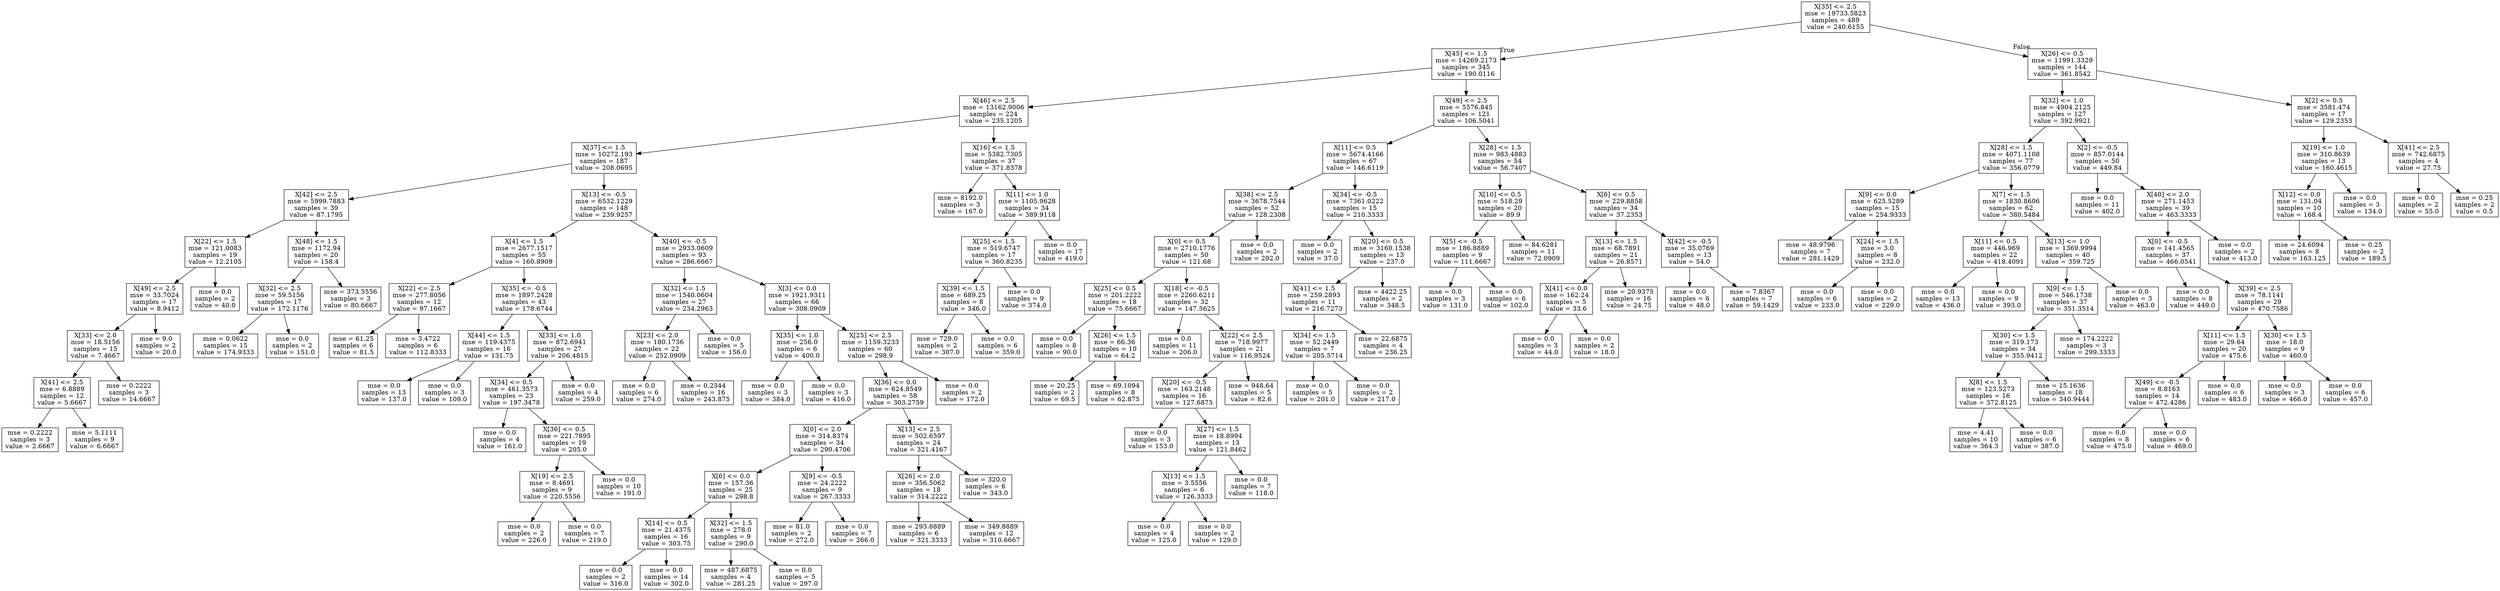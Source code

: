 digraph Tree {
node [shape=box] ;
0 [label="X[35] <= 2.5\nmse = 19733.5823\nsamples = 489\nvalue = 240.6155"] ;
1 [label="X[45] <= 1.5\nmse = 14269.2173\nsamples = 345\nvalue = 190.0116"] ;
0 -> 1 [labeldistance=2.5, labelangle=45, headlabel="True"] ;
2 [label="X[46] <= 2.5\nmse = 13162.9006\nsamples = 224\nvalue = 235.1205"] ;
1 -> 2 ;
3 [label="X[37] <= 1.5\nmse = 10272.193\nsamples = 187\nvalue = 208.0695"] ;
2 -> 3 ;
4 [label="X[42] <= 2.5\nmse = 5999.7883\nsamples = 39\nvalue = 87.1795"] ;
3 -> 4 ;
5 [label="X[22] <= 1.5\nmse = 121.0083\nsamples = 19\nvalue = 12.2105"] ;
4 -> 5 ;
6 [label="X[49] <= 2.5\nmse = 33.7024\nsamples = 17\nvalue = 8.9412"] ;
5 -> 6 ;
7 [label="X[33] <= 2.0\nmse = 18.5156\nsamples = 15\nvalue = 7.4667"] ;
6 -> 7 ;
8 [label="X[41] <= 2.5\nmse = 6.8889\nsamples = 12\nvalue = 5.6667"] ;
7 -> 8 ;
9 [label="mse = 0.2222\nsamples = 3\nvalue = 2.6667"] ;
8 -> 9 ;
10 [label="mse = 5.1111\nsamples = 9\nvalue = 6.6667"] ;
8 -> 10 ;
11 [label="mse = 0.2222\nsamples = 3\nvalue = 14.6667"] ;
7 -> 11 ;
12 [label="mse = 9.0\nsamples = 2\nvalue = 20.0"] ;
6 -> 12 ;
13 [label="mse = 0.0\nsamples = 2\nvalue = 40.0"] ;
5 -> 13 ;
14 [label="X[48] <= 1.5\nmse = 1172.94\nsamples = 20\nvalue = 158.4"] ;
4 -> 14 ;
15 [label="X[32] <= 2.5\nmse = 59.5156\nsamples = 17\nvalue = 172.1176"] ;
14 -> 15 ;
16 [label="mse = 0.0622\nsamples = 15\nvalue = 174.9333"] ;
15 -> 16 ;
17 [label="mse = 0.0\nsamples = 2\nvalue = 151.0"] ;
15 -> 17 ;
18 [label="mse = 373.5556\nsamples = 3\nvalue = 80.6667"] ;
14 -> 18 ;
19 [label="X[13] <= -0.5\nmse = 6532.1229\nsamples = 148\nvalue = 239.9257"] ;
3 -> 19 ;
20 [label="X[4] <= 1.5\nmse = 2677.1517\nsamples = 55\nvalue = 160.8909"] ;
19 -> 20 ;
21 [label="X[22] <= 2.5\nmse = 277.8056\nsamples = 12\nvalue = 97.1667"] ;
20 -> 21 ;
22 [label="mse = 61.25\nsamples = 6\nvalue = 81.5"] ;
21 -> 22 ;
23 [label="mse = 3.4722\nsamples = 6\nvalue = 112.8333"] ;
21 -> 23 ;
24 [label="X[35] <= -0.5\nmse = 1897.2428\nsamples = 43\nvalue = 178.6744"] ;
20 -> 24 ;
25 [label="X[44] <= 1.5\nmse = 119.4375\nsamples = 16\nvalue = 131.75"] ;
24 -> 25 ;
26 [label="mse = 0.0\nsamples = 13\nvalue = 137.0"] ;
25 -> 26 ;
27 [label="mse = 0.0\nsamples = 3\nvalue = 109.0"] ;
25 -> 27 ;
28 [label="X[33] <= 1.0\nmse = 872.6941\nsamples = 27\nvalue = 206.4815"] ;
24 -> 28 ;
29 [label="X[34] <= 0.5\nmse = 461.3573\nsamples = 23\nvalue = 197.3478"] ;
28 -> 29 ;
30 [label="mse = 0.0\nsamples = 4\nvalue = 161.0"] ;
29 -> 30 ;
31 [label="X[36] <= 0.5\nmse = 221.7895\nsamples = 19\nvalue = 205.0"] ;
29 -> 31 ;
32 [label="X[19] <= 2.5\nmse = 8.4691\nsamples = 9\nvalue = 220.5556"] ;
31 -> 32 ;
33 [label="mse = 0.0\nsamples = 2\nvalue = 226.0"] ;
32 -> 33 ;
34 [label="mse = 0.0\nsamples = 7\nvalue = 219.0"] ;
32 -> 34 ;
35 [label="mse = 0.0\nsamples = 10\nvalue = 191.0"] ;
31 -> 35 ;
36 [label="mse = 0.0\nsamples = 4\nvalue = 259.0"] ;
28 -> 36 ;
37 [label="X[40] <= -0.5\nmse = 2933.0609\nsamples = 93\nvalue = 286.6667"] ;
19 -> 37 ;
38 [label="X[32] <= 1.5\nmse = 1540.0604\nsamples = 27\nvalue = 234.2963"] ;
37 -> 38 ;
39 [label="X[23] <= 2.0\nmse = 180.1736\nsamples = 22\nvalue = 252.0909"] ;
38 -> 39 ;
40 [label="mse = 0.0\nsamples = 6\nvalue = 274.0"] ;
39 -> 40 ;
41 [label="mse = 0.2344\nsamples = 16\nvalue = 243.875"] ;
39 -> 41 ;
42 [label="mse = 0.0\nsamples = 5\nvalue = 156.0"] ;
38 -> 42 ;
43 [label="X[3] <= 0.0\nmse = 1921.9311\nsamples = 66\nvalue = 308.0909"] ;
37 -> 43 ;
44 [label="X[35] <= 1.0\nmse = 256.0\nsamples = 6\nvalue = 400.0"] ;
43 -> 44 ;
45 [label="mse = 0.0\nsamples = 3\nvalue = 384.0"] ;
44 -> 45 ;
46 [label="mse = 0.0\nsamples = 3\nvalue = 416.0"] ;
44 -> 46 ;
47 [label="X[25] <= 2.5\nmse = 1159.3233\nsamples = 60\nvalue = 298.9"] ;
43 -> 47 ;
48 [label="X[36] <= 0.0\nmse = 624.8549\nsamples = 58\nvalue = 303.2759"] ;
47 -> 48 ;
49 [label="X[0] <= 2.0\nmse = 314.8374\nsamples = 34\nvalue = 290.4706"] ;
48 -> 49 ;
50 [label="X[6] <= 0.0\nmse = 157.36\nsamples = 25\nvalue = 298.8"] ;
49 -> 50 ;
51 [label="X[14] <= 0.5\nmse = 21.4375\nsamples = 16\nvalue = 303.75"] ;
50 -> 51 ;
52 [label="mse = 0.0\nsamples = 2\nvalue = 316.0"] ;
51 -> 52 ;
53 [label="mse = 0.0\nsamples = 14\nvalue = 302.0"] ;
51 -> 53 ;
54 [label="X[32] <= 1.5\nmse = 278.0\nsamples = 9\nvalue = 290.0"] ;
50 -> 54 ;
55 [label="mse = 487.6875\nsamples = 4\nvalue = 281.25"] ;
54 -> 55 ;
56 [label="mse = 0.0\nsamples = 5\nvalue = 297.0"] ;
54 -> 56 ;
57 [label="X[9] <= -0.5\nmse = 24.2222\nsamples = 9\nvalue = 267.3333"] ;
49 -> 57 ;
58 [label="mse = 81.0\nsamples = 2\nvalue = 272.0"] ;
57 -> 58 ;
59 [label="mse = 0.0\nsamples = 7\nvalue = 266.0"] ;
57 -> 59 ;
60 [label="X[13] <= 2.5\nmse = 502.6597\nsamples = 24\nvalue = 321.4167"] ;
48 -> 60 ;
61 [label="X[26] <= 2.0\nmse = 356.5062\nsamples = 18\nvalue = 314.2222"] ;
60 -> 61 ;
62 [label="mse = 293.8889\nsamples = 6\nvalue = 321.3333"] ;
61 -> 62 ;
63 [label="mse = 349.8889\nsamples = 12\nvalue = 310.6667"] ;
61 -> 63 ;
64 [label="mse = 320.0\nsamples = 6\nvalue = 343.0"] ;
60 -> 64 ;
65 [label="mse = 0.0\nsamples = 2\nvalue = 172.0"] ;
47 -> 65 ;
66 [label="X[16] <= 1.5\nmse = 5382.7305\nsamples = 37\nvalue = 371.8378"] ;
2 -> 66 ;
67 [label="mse = 8192.0\nsamples = 3\nvalue = 167.0"] ;
66 -> 67 ;
68 [label="X[11] <= 1.0\nmse = 1105.9628\nsamples = 34\nvalue = 389.9118"] ;
66 -> 68 ;
69 [label="X[25] <= 1.5\nmse = 519.6747\nsamples = 17\nvalue = 360.8235"] ;
68 -> 69 ;
70 [label="X[39] <= 1.5\nmse = 689.25\nsamples = 8\nvalue = 346.0"] ;
69 -> 70 ;
71 [label="mse = 729.0\nsamples = 2\nvalue = 307.0"] ;
70 -> 71 ;
72 [label="mse = 0.0\nsamples = 6\nvalue = 359.0"] ;
70 -> 72 ;
73 [label="mse = 0.0\nsamples = 9\nvalue = 374.0"] ;
69 -> 73 ;
74 [label="mse = 0.0\nsamples = 17\nvalue = 419.0"] ;
68 -> 74 ;
75 [label="X[49] <= 2.5\nmse = 5576.845\nsamples = 121\nvalue = 106.5041"] ;
1 -> 75 ;
76 [label="X[11] <= 0.5\nmse = 5674.4166\nsamples = 67\nvalue = 146.6119"] ;
75 -> 76 ;
77 [label="X[38] <= 2.5\nmse = 3678.7544\nsamples = 52\nvalue = 128.2308"] ;
76 -> 77 ;
78 [label="X[0] <= 0.5\nmse = 2710.1776\nsamples = 50\nvalue = 121.68"] ;
77 -> 78 ;
79 [label="X[25] <= 0.5\nmse = 201.2222\nsamples = 18\nvalue = 75.6667"] ;
78 -> 79 ;
80 [label="mse = 0.0\nsamples = 8\nvalue = 90.0"] ;
79 -> 80 ;
81 [label="X[26] <= 1.5\nmse = 66.36\nsamples = 10\nvalue = 64.2"] ;
79 -> 81 ;
82 [label="mse = 20.25\nsamples = 2\nvalue = 69.5"] ;
81 -> 82 ;
83 [label="mse = 69.1094\nsamples = 8\nvalue = 62.875"] ;
81 -> 83 ;
84 [label="X[18] <= -0.5\nmse = 2260.6211\nsamples = 32\nvalue = 147.5625"] ;
78 -> 84 ;
85 [label="mse = 0.0\nsamples = 11\nvalue = 206.0"] ;
84 -> 85 ;
86 [label="X[22] <= 2.5\nmse = 718.9977\nsamples = 21\nvalue = 116.9524"] ;
84 -> 86 ;
87 [label="X[20] <= -0.5\nmse = 163.2148\nsamples = 16\nvalue = 127.6875"] ;
86 -> 87 ;
88 [label="mse = 0.0\nsamples = 3\nvalue = 153.0"] ;
87 -> 88 ;
89 [label="X[27] <= 1.5\nmse = 18.8994\nsamples = 13\nvalue = 121.8462"] ;
87 -> 89 ;
90 [label="X[13] <= 1.5\nmse = 3.5556\nsamples = 6\nvalue = 126.3333"] ;
89 -> 90 ;
91 [label="mse = 0.0\nsamples = 4\nvalue = 125.0"] ;
90 -> 91 ;
92 [label="mse = 0.0\nsamples = 2\nvalue = 129.0"] ;
90 -> 92 ;
93 [label="mse = 0.0\nsamples = 7\nvalue = 118.0"] ;
89 -> 93 ;
94 [label="mse = 948.64\nsamples = 5\nvalue = 82.6"] ;
86 -> 94 ;
95 [label="mse = 0.0\nsamples = 2\nvalue = 292.0"] ;
77 -> 95 ;
96 [label="X[34] <= -0.5\nmse = 7361.0222\nsamples = 15\nvalue = 210.3333"] ;
76 -> 96 ;
97 [label="mse = 0.0\nsamples = 2\nvalue = 37.0"] ;
96 -> 97 ;
98 [label="X[20] <= 0.5\nmse = 3160.1538\nsamples = 13\nvalue = 237.0"] ;
96 -> 98 ;
99 [label="X[41] <= 1.5\nmse = 259.2893\nsamples = 11\nvalue = 216.7273"] ;
98 -> 99 ;
100 [label="X[34] <= 1.5\nmse = 52.2449\nsamples = 7\nvalue = 205.5714"] ;
99 -> 100 ;
101 [label="mse = 0.0\nsamples = 5\nvalue = 201.0"] ;
100 -> 101 ;
102 [label="mse = 0.0\nsamples = 2\nvalue = 217.0"] ;
100 -> 102 ;
103 [label="mse = 22.6875\nsamples = 4\nvalue = 236.25"] ;
99 -> 103 ;
104 [label="mse = 4422.25\nsamples = 2\nvalue = 348.5"] ;
98 -> 104 ;
105 [label="X[28] <= 1.5\nmse = 983.4883\nsamples = 54\nvalue = 56.7407"] ;
75 -> 105 ;
106 [label="X[10] <= 0.5\nmse = 518.29\nsamples = 20\nvalue = 89.9"] ;
105 -> 106 ;
107 [label="X[5] <= -0.5\nmse = 186.8889\nsamples = 9\nvalue = 111.6667"] ;
106 -> 107 ;
108 [label="mse = 0.0\nsamples = 3\nvalue = 131.0"] ;
107 -> 108 ;
109 [label="mse = 0.0\nsamples = 6\nvalue = 102.0"] ;
107 -> 109 ;
110 [label="mse = 84.6281\nsamples = 11\nvalue = 72.0909"] ;
106 -> 110 ;
111 [label="X[6] <= 0.5\nmse = 229.8858\nsamples = 34\nvalue = 37.2353"] ;
105 -> 111 ;
112 [label="X[13] <= 1.5\nmse = 68.7891\nsamples = 21\nvalue = 26.8571"] ;
111 -> 112 ;
113 [label="X[41] <= 0.0\nmse = 162.24\nsamples = 5\nvalue = 33.6"] ;
112 -> 113 ;
114 [label="mse = 0.0\nsamples = 3\nvalue = 44.0"] ;
113 -> 114 ;
115 [label="mse = 0.0\nsamples = 2\nvalue = 18.0"] ;
113 -> 115 ;
116 [label="mse = 20.9375\nsamples = 16\nvalue = 24.75"] ;
112 -> 116 ;
117 [label="X[42] <= -0.5\nmse = 35.0769\nsamples = 13\nvalue = 54.0"] ;
111 -> 117 ;
118 [label="mse = 0.0\nsamples = 6\nvalue = 48.0"] ;
117 -> 118 ;
119 [label="mse = 7.8367\nsamples = 7\nvalue = 59.1429"] ;
117 -> 119 ;
120 [label="X[26] <= 0.5\nmse = 11991.3329\nsamples = 144\nvalue = 361.8542"] ;
0 -> 120 [labeldistance=2.5, labelangle=-45, headlabel="False"] ;
121 [label="X[32] <= 1.0\nmse = 4904.2125\nsamples = 127\nvalue = 392.9921"] ;
120 -> 121 ;
122 [label="X[28] <= 1.5\nmse = 4071.1108\nsamples = 77\nvalue = 356.0779"] ;
121 -> 122 ;
123 [label="X[9] <= 0.0\nmse = 625.5289\nsamples = 15\nvalue = 254.9333"] ;
122 -> 123 ;
124 [label="mse = 48.9796\nsamples = 7\nvalue = 281.1429"] ;
123 -> 124 ;
125 [label="X[24] <= 1.5\nmse = 3.0\nsamples = 8\nvalue = 232.0"] ;
123 -> 125 ;
126 [label="mse = 0.0\nsamples = 6\nvalue = 233.0"] ;
125 -> 126 ;
127 [label="mse = 0.0\nsamples = 2\nvalue = 229.0"] ;
125 -> 127 ;
128 [label="X[7] <= 1.5\nmse = 1830.8606\nsamples = 62\nvalue = 380.5484"] ;
122 -> 128 ;
129 [label="X[11] <= 0.5\nmse = 446.969\nsamples = 22\nvalue = 418.4091"] ;
128 -> 129 ;
130 [label="mse = 0.0\nsamples = 13\nvalue = 436.0"] ;
129 -> 130 ;
131 [label="mse = 0.0\nsamples = 9\nvalue = 393.0"] ;
129 -> 131 ;
132 [label="X[13] <= 1.0\nmse = 1369.9994\nsamples = 40\nvalue = 359.725"] ;
128 -> 132 ;
133 [label="X[9] <= 1.5\nmse = 546.1738\nsamples = 37\nvalue = 351.3514"] ;
132 -> 133 ;
134 [label="X[30] <= 1.5\nmse = 319.173\nsamples = 34\nvalue = 355.9412"] ;
133 -> 134 ;
135 [label="X[8] <= 1.5\nmse = 123.5273\nsamples = 16\nvalue = 372.8125"] ;
134 -> 135 ;
136 [label="mse = 4.41\nsamples = 10\nvalue = 364.3"] ;
135 -> 136 ;
137 [label="mse = 0.0\nsamples = 6\nvalue = 387.0"] ;
135 -> 137 ;
138 [label="mse = 15.1636\nsamples = 18\nvalue = 340.9444"] ;
134 -> 138 ;
139 [label="mse = 174.2222\nsamples = 3\nvalue = 299.3333"] ;
133 -> 139 ;
140 [label="mse = 0.0\nsamples = 3\nvalue = 463.0"] ;
132 -> 140 ;
141 [label="X[2] <= -0.5\nmse = 857.0144\nsamples = 50\nvalue = 449.84"] ;
121 -> 141 ;
142 [label="mse = 0.0\nsamples = 11\nvalue = 402.0"] ;
141 -> 142 ;
143 [label="X[40] <= 2.0\nmse = 271.1453\nsamples = 39\nvalue = 463.3333"] ;
141 -> 143 ;
144 [label="X[0] <= -0.5\nmse = 141.4565\nsamples = 37\nvalue = 466.0541"] ;
143 -> 144 ;
145 [label="mse = 0.0\nsamples = 8\nvalue = 449.0"] ;
144 -> 145 ;
146 [label="X[39] <= 2.5\nmse = 78.1141\nsamples = 29\nvalue = 470.7586"] ;
144 -> 146 ;
147 [label="X[11] <= 1.5\nmse = 29.64\nsamples = 20\nvalue = 475.6"] ;
146 -> 147 ;
148 [label="X[49] <= -0.5\nmse = 8.8163\nsamples = 14\nvalue = 472.4286"] ;
147 -> 148 ;
149 [label="mse = 0.0\nsamples = 8\nvalue = 475.0"] ;
148 -> 149 ;
150 [label="mse = 0.0\nsamples = 6\nvalue = 469.0"] ;
148 -> 150 ;
151 [label="mse = 0.0\nsamples = 6\nvalue = 483.0"] ;
147 -> 151 ;
152 [label="X[30] <= 1.5\nmse = 18.0\nsamples = 9\nvalue = 460.0"] ;
146 -> 152 ;
153 [label="mse = 0.0\nsamples = 3\nvalue = 466.0"] ;
152 -> 153 ;
154 [label="mse = 0.0\nsamples = 6\nvalue = 457.0"] ;
152 -> 154 ;
155 [label="mse = 0.0\nsamples = 2\nvalue = 413.0"] ;
143 -> 155 ;
156 [label="X[2] <= 0.5\nmse = 3581.474\nsamples = 17\nvalue = 129.2353"] ;
120 -> 156 ;
157 [label="X[19] <= 1.0\nmse = 310.8639\nsamples = 13\nvalue = 160.4615"] ;
156 -> 157 ;
158 [label="X[12] <= 0.0\nmse = 131.04\nsamples = 10\nvalue = 168.4"] ;
157 -> 158 ;
159 [label="mse = 24.6094\nsamples = 8\nvalue = 163.125"] ;
158 -> 159 ;
160 [label="mse = 0.25\nsamples = 2\nvalue = 189.5"] ;
158 -> 160 ;
161 [label="mse = 0.0\nsamples = 3\nvalue = 134.0"] ;
157 -> 161 ;
162 [label="X[41] <= 2.5\nmse = 742.6875\nsamples = 4\nvalue = 27.75"] ;
156 -> 162 ;
163 [label="mse = 0.0\nsamples = 2\nvalue = 55.0"] ;
162 -> 163 ;
164 [label="mse = 0.25\nsamples = 2\nvalue = 0.5"] ;
162 -> 164 ;
}